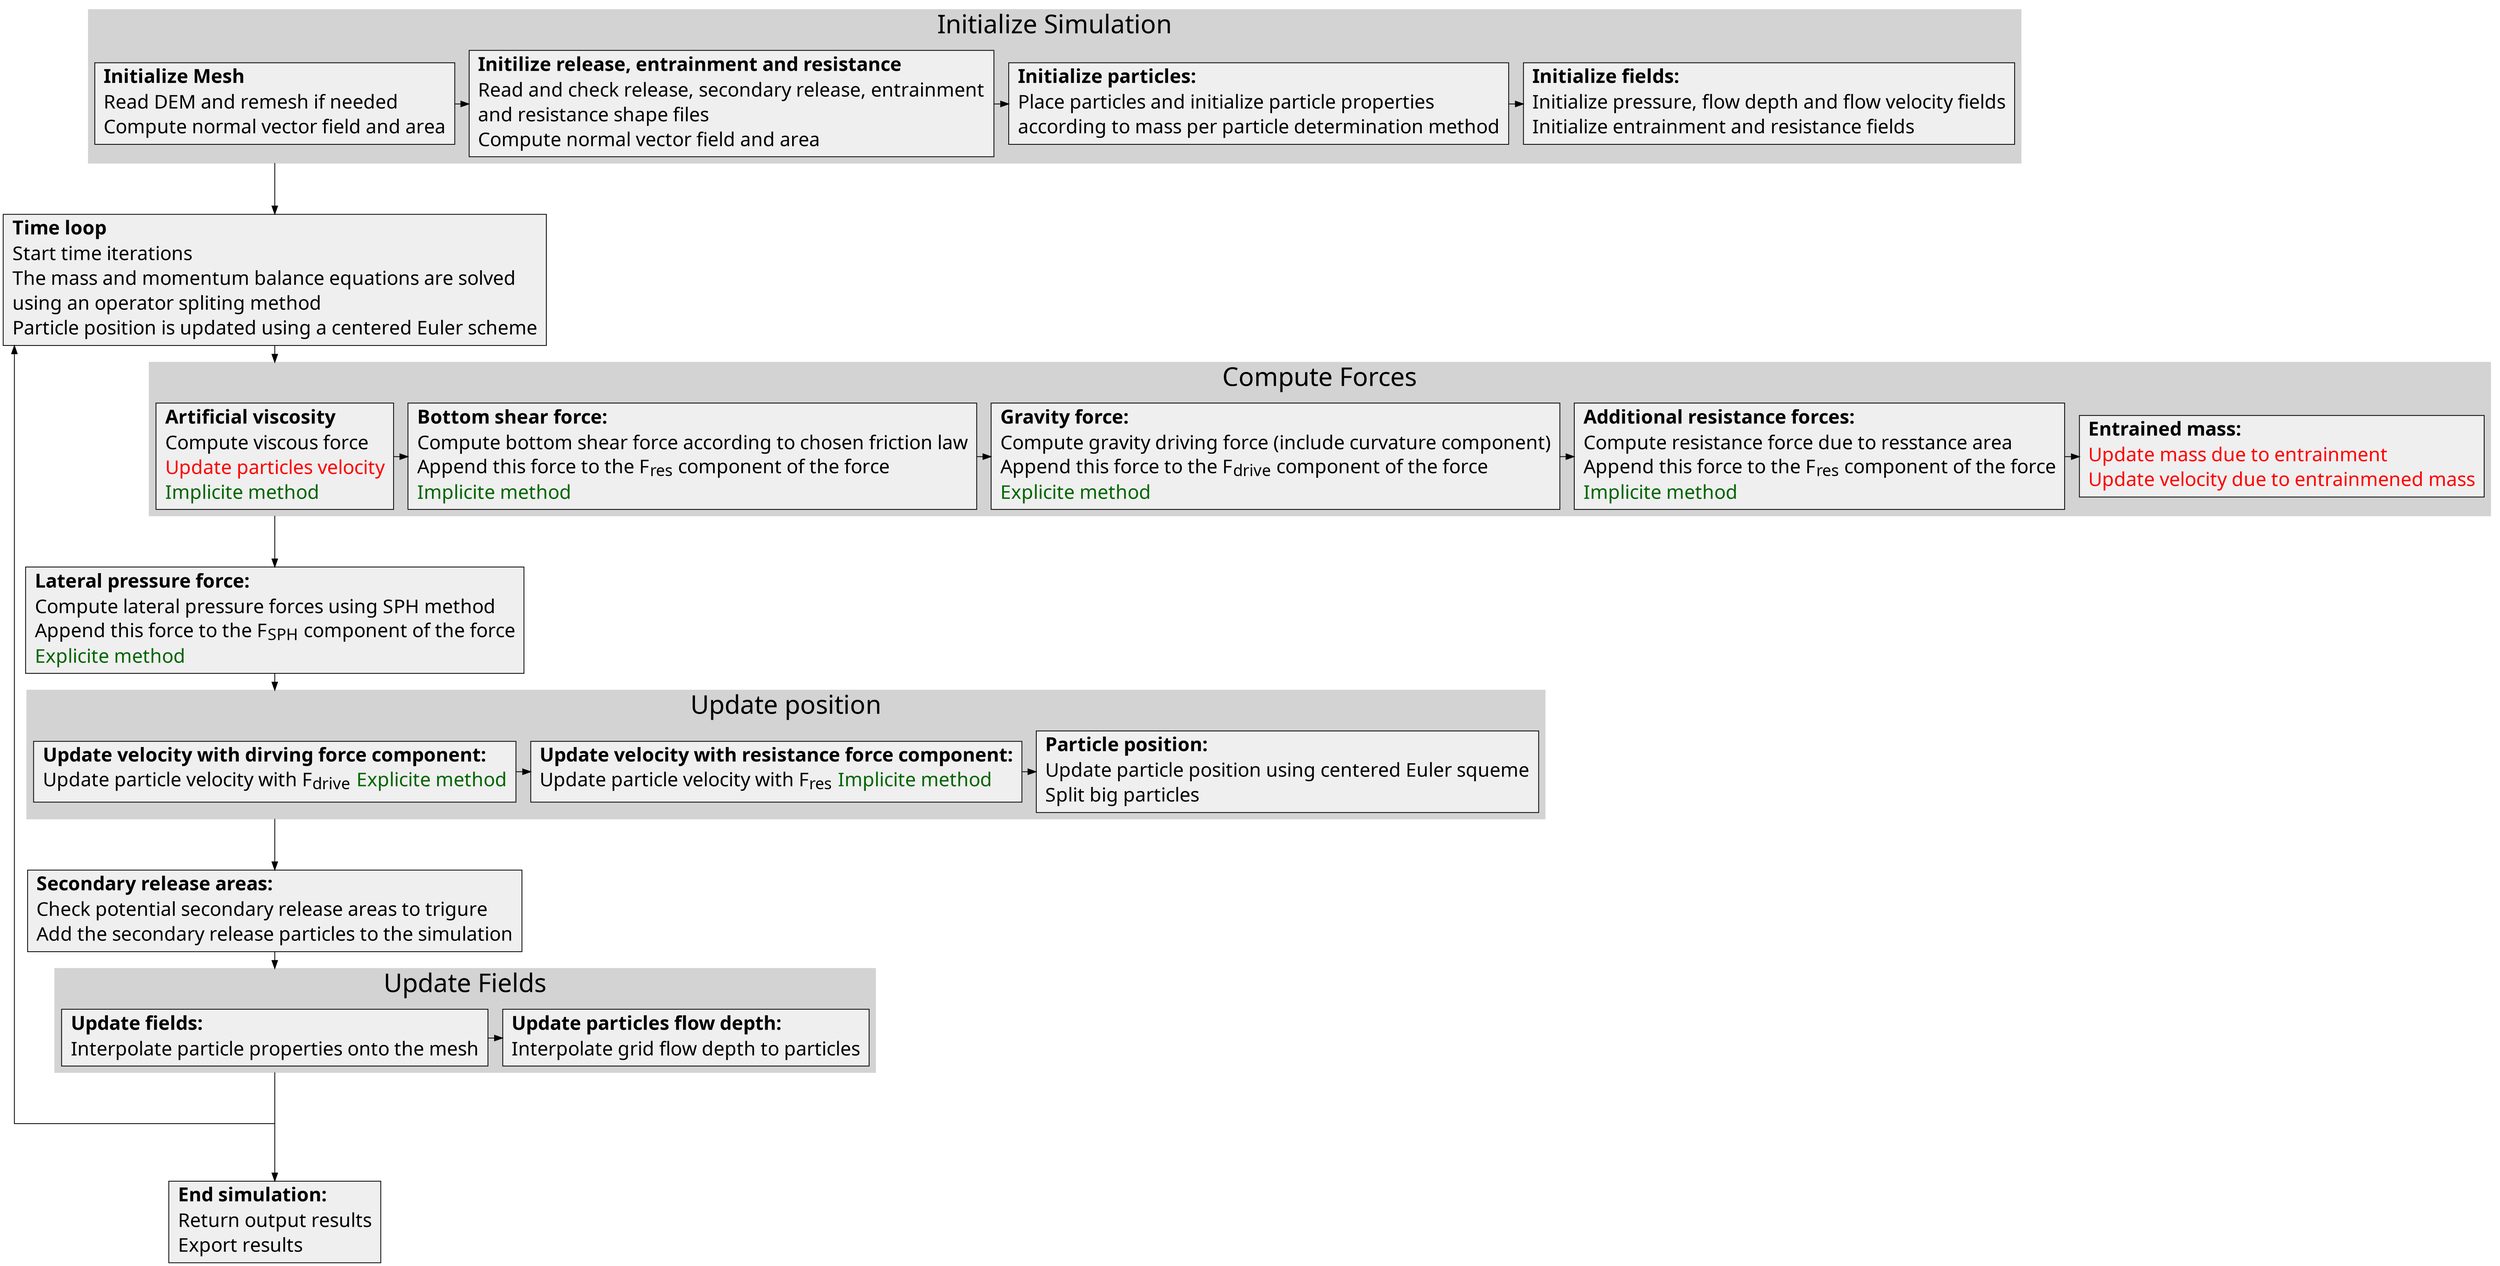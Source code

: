 
digraph "com1DFA algorithm graph" {
  /* compound=true; */
  newrank=true;
  size="100,100";
  rankdir="TB";
  graph [compound=true, ranksep=1, splines=ortho, fontname="Verdana", fontsize="32"];
  node [shape=box, style=filled, fontsize=24 fontname="Verdana" fillcolor="#efefef"];
  edge [fontname="Sans", fontsize="18"];

  prepareMesh [label=<
   <table border="0" cellborder="0" cellspacing="1">
     <tr><td align="left"><b>Initialize Mesh</b></td></tr>
     <tr><td align="left">Read DEM and remesh if needed</td></tr>
     <tr><td align="left" >Compute normal vector field and area</td></tr>
    </table>>, href="../com1DFAAlgorithm.html#initialize-mesh" tooltip="Go to: initialize mesh" target="_blank"];

  prepareAreas [label=<
   <table border="0" cellborder="0" cellspacing="1">
     <tr><td align="left"><b>Initilize release, entrainment and resistance</b></td></tr>
     <tr><td align="left">Read and check release, secondary release, entrainment</td></tr>
     <tr><td align="left">and resistance shape files</td></tr>
     <tr><td align="left" >Compute normal vector field and area</td></tr>
    </table>>, href="../com1DFAAlgorithm.html#initialize-release-entrainment-and-resistance" tooltip="Go to: release... initialization" target="_blank"];

  initializeParticles [label=<
    <table border="0" cellborder="0" cellspacing="1">
     <tr><td align="left"><b>Initialize particles:</b></td></tr>
     <tr><td align="left">Place particles and initialize particle properties</td></tr>
     <tr><td align="left">according to mass per particle determination method</td></tr>
    </table>>, href="../com1DFAAlgorithm.html#initialize-particles" tooltip="Go to: particle initialization" target="_blank"];

  initializeFields [label=<
    <table border="0" cellborder="0" cellspacing="1">
     <tr><td align="left"><b>Initialize fields:</b></td></tr>
     <tr><td align="left">Initialize pressure, flow depth and flow velocity fields</td></tr>
     <tr><td align="left">Initialize entrainment and resistance fields</td></tr>
    </table>>, href="../com1DFAAlgorithm.html#initialize-fields" tooltip="Go to: Initialize fields" target="_blank"];

  timeLoop [label=<
    <table border="0" cellborder="0" cellspacing="1">
     <tr><td align="left"><b>Time loop</b></td></tr>
     <tr><td align="left">Start time iterations</td></tr>
     <tr><td align="left">The mass and momentum balance equations are solved</td></tr>
     <tr><td align="left">using an operator spliting method</td></tr>
     <tr><td align="left">Particle position is updated using a centered Euler scheme</td></tr>
    </table>>, href="../com1DFAAlgorithm.html#time-scheme-and-iterations" tooltip="Go to: Time scheme" target="_blank"];

  endTimeLoop [width=0 shape=point label=""];


  artifViscosity [label=<
     <table border="0" cellborder="0" cellspacing="1">
       <tr><td align="left"><b>Artificial viscosity</b></td></tr>
       <tr><td align="left">Compute viscous force</td></tr>
       <tr><td align="left"><font color="red">Update particles velocity</font></td></tr>
       <tr><td align="left"><font color="darkgreen">Implicite method</font></td></tr>
     </table>>, href="../com1DFAAlgorithm.html#artificial-viscosity" tooltip="Go to: Artificial viscosity" target="_blank"];

  computeFrictForce [label=<
     <table border="0" cellborder="0" cellspacing="1">
        <tr><td align="left" href="../theoryCom1DFA.html#compute-friction-forces"><b>Bottom shear force:</b></td></tr>
        <tr><td align="left" href="../theoryCom1DFA.html#bottom-shear-force" title="Go to: Friction model" target="_blank">Compute bottom shear force according to chosen friction law</td></tr>
        <tr><td align="left" >Append this force to the F<SUB>res</SUB> component of the force</td></tr>
        <tr><td align="left"><font color="darkgreen">Implicite method</font></td></tr>
      </table>>];

  computeGravityForce [label=<
    <table border="0" cellborder="0" cellspacing="1">
       <tr><td align="left"><b>Gravity force:</b></td></tr>
       <tr><td align="left">Compute gravity driving force (include curvature component)</td></tr>
       <tr><td align="left" >Append this force to the F<SUB>drive</SUB> component of the force</td></tr>
       <tr><td align="left"><font color="darkgreen">Explicite method</font></td></tr>
     </table>>, href="../com1DFAAlgorithm.html#compute-body-driving-force" tooltip="Go to: Gravity force" target="_blank"];

  computeResForce [label=<
      <table border="0" cellborder="0" cellspacing="1">
       <tr><td align="left"><b>Additional resistance forces:</b></td></tr>
       <tr><td align="left" href="../com1DFAAlgorithm.html#added-resistance-force" title="Go to: Resistance force" target="_blank">Compute resistance force due to resstance area</td></tr>
       <tr><td align="left" >Append this force to the F<SUB>res</SUB> component of the force</td></tr>
       <tr><td align="left"><font color="darkgreen">Implicite method</font></td></tr>
     </table>>];
  updateMassEntr [label=<
      <table border="0" cellborder="0" cellspacing="1">
       <tr><td align="left"><b>Entrained mass:</b></td></tr>
       <tr><td align="left" href="../theoryCom1DFA.html#entrainment" target="_blank"><font color="red">Update mass due to entrainment</font></td></tr>
       <tr><td align="left" ><font color="red">Update velocity due to entrainmened mass</font></td></tr>
    </table>>, href="../com1DFAAlgorithm.html#take-entrainment-into-account" tooltip="Go to: Add entrained mass" target="_blank"];

  computeSPHForce [label=<
      <table border="0" cellborder="0" cellspacing="1">
       <tr><td align="left"><b>Lateral pressure force:</b></td></tr>
       <tr><td align="left" href="../DFAnumerics.html#sph-gradient" title="Go to: Add lateral pressure force" target="_blank">Compute lateral pressure forces using SPH method</td></tr>
       <tr><td align="left" >Append this force to the F<SUB>SPH</SUB> component of the force</td></tr>
       <tr><td align="left"><font color="darkgreen">Explicite method</font></td></tr>
     </table>>];

  updateVelocityDrive [label=<
    <table border="0" cellborder="0" cellspacing="1">
       <tr><td align="left"><b>Update velocity with dirving force component:</b></td></tr>
       <tr><td align="left" >Update particle velocity with F<SUB>drive</SUB> <font color="darkgreen">Explicite method</font></td></tr>
       <tr><td align="left"></td></tr>
    </table>>, href="../com1DFAAlgorithm.html#update-position" tooltip="Go to: Update Position" target="_blank"];

  updateVelocityFrict [label=<
    <table border="0" cellborder="0" cellspacing="1">
       <tr><td align="left"><b>Update velocity with resistance force component:</b></td></tr>
       <tr><td align="left" >Update particle velocity with F<SUB>res</SUB> <font color="darkgreen">Implicite method</font></td></tr>
       <tr><td align="left"></td></tr>
    </table>>, href="../com1DFAAlgorithm.html#update-position" tooltip="Go to: Update Position" target="_blank"];

  updatePartPos [label=<
      <table border="0" cellborder="0" cellspacing="1">
       <tr><td align="left"><b>Particle position:</b></td></tr>
       <tr><td align="left">Update particle position using centered Euler squeme</td></tr>
       <tr><td align="left">Split big particles</td></tr>
     </table>>, href="../com1DFAAlgorithm.html#update-position" tooltip="Go to: Update Position" target="_blank"];

  addSecRelease [label=<
      <table border="0" cellborder="0" cellspacing="1">
       <tr><td align="left"><b>Secondary release areas:</b></td></tr>
       <tr><td align="left" >Check potential secondary release areas to trigure</td></tr>
       <tr><td align="left" >Add the secondary release particles to the simulation</td></tr>
     </table>>, href="../com1DFAAlgorithm.html#add-secondary-release-area" tooltip="Go to: Secondary release" target="_blank"];

  updateFields [label=<
    <table border="0" cellborder="0" cellspacing="1">
       <tr><td align="left"><b>Update fields:</b></td></tr>
       <tr><td align="left" >Interpolate particle properties onto the mesh</td></tr>
    </table>>, href="../com1DFAAlgorithm.html#update-fields" tooltip="Go to: Update fields" target="_blank"];

  updateParticlesFlowDepth [label=<
    <table border="0" cellborder="0" cellspacing="1">
       <tr><td align="left"><b>Update particles flow depth:</b></td></tr>
       <tr><td align="left" >Interpolate grid flow depth to particles</td></tr>
    </table>>, href="../com1DFAAlgorithm.html#update-fields" tooltip="Go to: Update fields" target="_blank"];

  endSimulation [label=<
    <table border="0" cellborder="0" cellspacing="1">
       <tr><td align="left"><b>End simulation:</b></td></tr>
       <tr><td align="left" >Return output results</td></tr>
       <tr><td align="left" >Export results</td></tr>
    </table>>, href="../com1DFAAlgorithm.html#simulation-outputs" tooltip="Go to: Simulation outputs" target="_blank"];


  /* start -> prepareMesh [lhead=cluster_initialization]; */
  prepareMesh -> timeLoop [weight=10,ltail=cluster_initialization];
  timeLoop -> artifViscosity [weight=10,lhead=cluster_Forces];
  artifViscosity -> computeSPHForce [weight=10, ltail=cluster_Forces];
  computeSPHForce -> updateVelocityDrive [weight=10,lhead=cluster_2];
  updateVelocityDrive -> addSecRelease [weight=10,ltail=cluster_2];
  addSecRelease -> updateFields [weight=10,lhead=cluster_3];
  updateFields -> endTimeLoop [weight=10,ltail=cluster_3, arrowhead=none];
  endTimeLoop -> endSimulation [weight=10];
  endTimeLoop -> timeLoop [weight=1, constraint=false];
  /* computeFrictForce -> updateVelocityFrict[constraint=false];
  computeResForce -> updateVelocityFrict [constraint=false];
  computeSPHForce -> updateVelocityDrive [constraint=false];#, xlabel="add lateral pressure force \n component to the driving force"];
  computeGravityForce -> updateVelocityDrive [constraint=false]#, xlabel="add gravity force \n component to the driving force"]; */


  subgraph cluster_initialization {
    rank=same;
    style=filled;
    color=lightgrey;
    prepareMesh -> prepareAreas
    prepareAreas -> initializeParticles;
    initializeParticles -> initializeFields;
    label = "Initialize Simulation";
  }

  subgraph cluster_Forces {
    rank=same;
    style=filled;
    color=lightgrey;
    artifViscosity -> computeFrictForce;
    computeFrictForce -> computeGravityForce;
    computeGravityForce -> computeResForce;
    computeResForce -> updateMassEntr;
    label = "Compute Forces";
  }

  subgraph cluster_2 {
    rank=same;
    updateVelocityDrive -> updateVelocityFrict [weight=10];
    updateVelocityFrict -> updatePartPos [weight=10];
    href="../com1DFAAlgorithm.html#update-position" tooltip="Go to: Update Position" target="_blank"
    label = "Update position";
    style=filled;
    color=lightgrey;
  }
  subgraph cluster_3 {
    rank=same;
    updateFields -> updateParticlesFlowDepth [weight=10];
    label = "Update Fields";
    style=filled;
    color=lightgrey;
  }

   }
